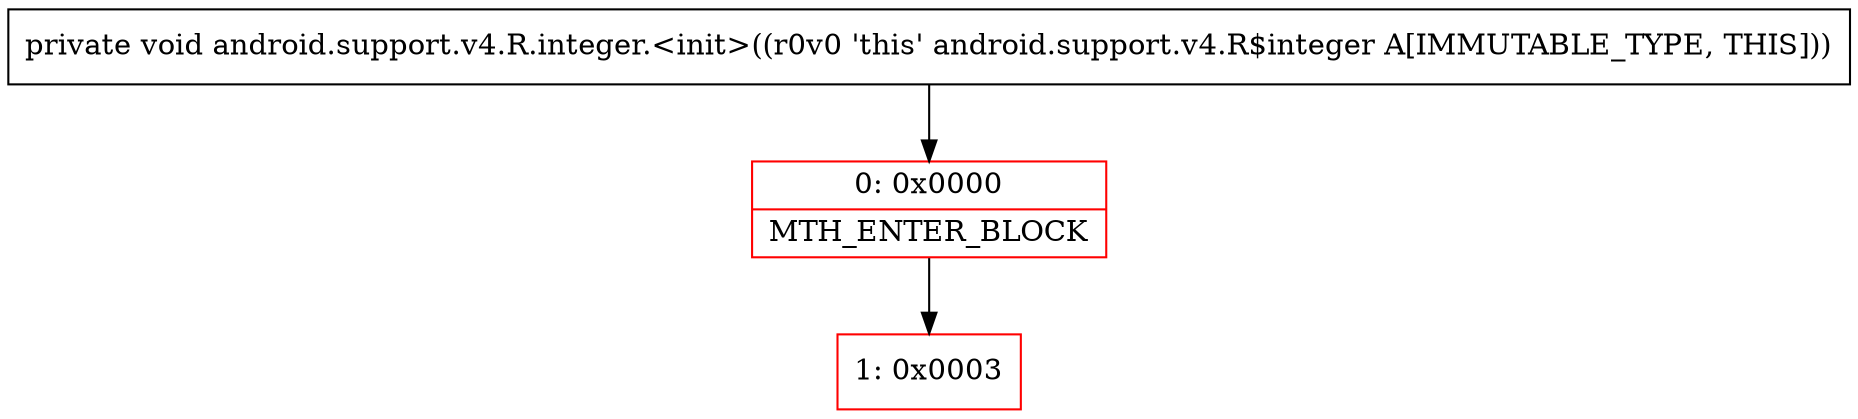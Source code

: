 digraph "CFG forandroid.support.v4.R.integer.\<init\>()V" {
subgraph cluster_Region_613458538 {
label = "R(0)";
node [shape=record,color=blue];
}
Node_0 [shape=record,color=red,label="{0\:\ 0x0000|MTH_ENTER_BLOCK\l}"];
Node_1 [shape=record,color=red,label="{1\:\ 0x0003}"];
MethodNode[shape=record,label="{private void android.support.v4.R.integer.\<init\>((r0v0 'this' android.support.v4.R$integer A[IMMUTABLE_TYPE, THIS])) }"];
MethodNode -> Node_0;
Node_0 -> Node_1;
}

